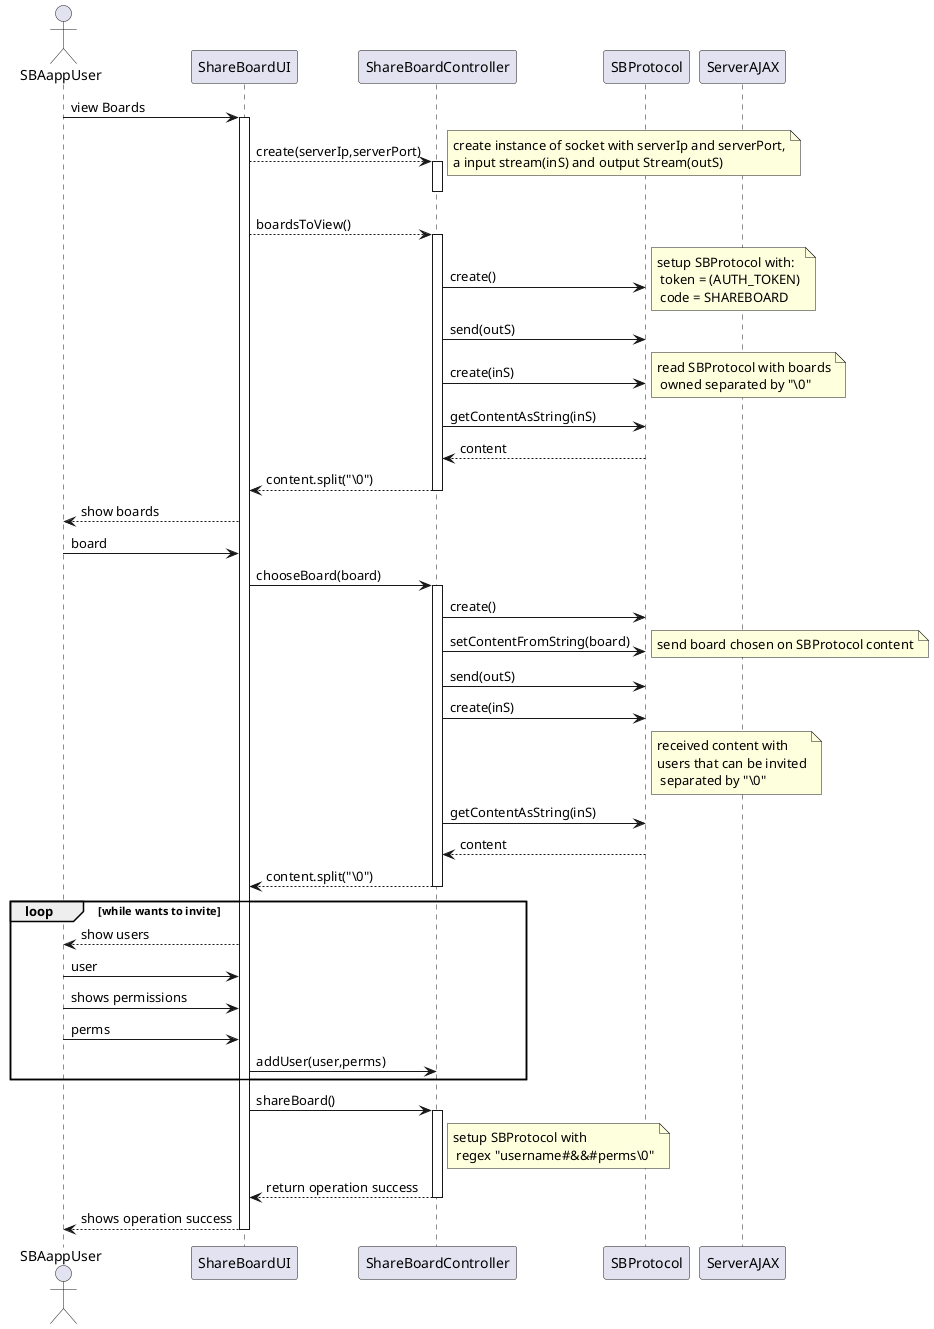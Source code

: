 @startuml
actor SBAappUser as user
participant ShareBoardUI as ui
participant ShareBoardController as ctrl
participant SBProtocol as protocol
participant ServerAJAX as svAJAX


user -> ui : view Boards
activate ui
    ui --> ctrl : create(serverIp,serverPort)
        note right : create instance of socket with serverIp and serverPort,\na input stream(inS) and output Stream(outS)

    activate ctrl
    deactivate ctrl

    ui --> ctrl : boardsToView()
    activate ctrl
        ctrl -> protocol : create()
        note right: setup SBProtocol with:\n token = (AUTH_TOKEN)\n code = SHAREBOARD
        ctrl -> protocol : send(outS)
        ctrl -> protocol : create(inS)
        note right: read SBProtocol with boards\n owned separated by "\\0"
        ctrl -> protocol : getContentAsString(inS)
        ctrl <-- protocol : content
        ctrl --> ui : content.split("\0")

    deactivate ctrl
    ui --> user : show boards
    user -> ui : board
    ui -> ctrl : chooseBoard(board)
    activate ctrl
            ctrl -> protocol : create()
            ctrl -> protocol : setContentFromString(board)
            note right: send board chosen on SBProtocol content
            ctrl -> protocol : send(outS)

            ctrl -> protocol : create(inS)
            note right of protocol : received content with \nusers that can be invited\n separated by "\\0"
            ctrl -> protocol : getContentAsString(inS)
            ctrl <-- protocol : content
            ctrl --> ui : content.split("\0")

        deactivate ctrl
        loop  while wants to invite
            ui --> user : show users
            user -> ui : user
            ui <- user : shows permissions
            user -> ui : perms
            ui -> ctrl : addUser(user,perms)
        end
        ui -> ctrl : shareBoard()
        activate ctrl
        note right of ctrl: setup SBProtocol with \n regex "username#&&#perms\\0"
        ui <-- ctrl : return operation success
        deactivate ctrl
        ui --> user : shows operation success


    deactivate ctrl
deactivate ui

@enduml


